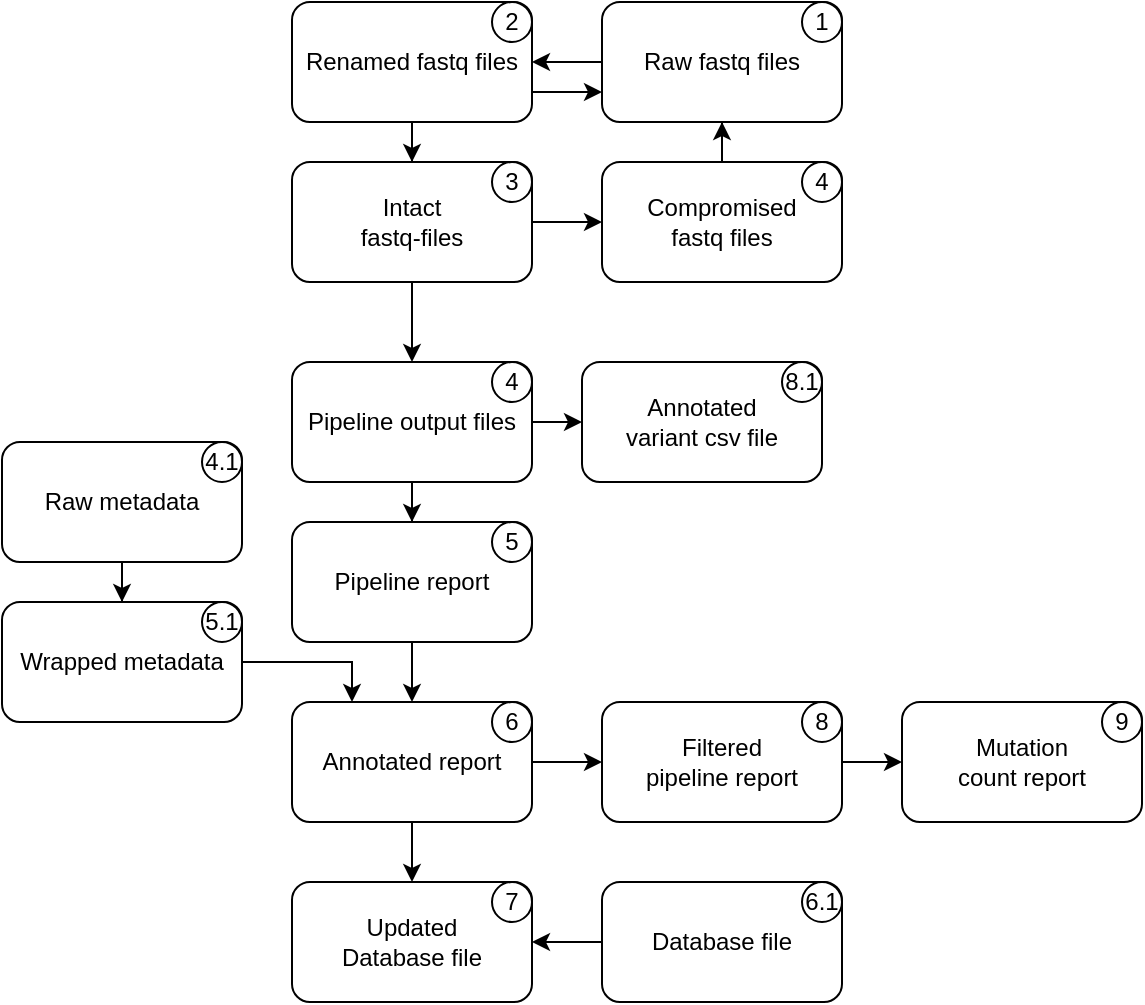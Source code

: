 <mxfile version="20.3.0" type="github">
  <diagram id="-fZA9QrkQrzrABnsWHQr" name="Page-1">
    <mxGraphModel dx="1342" dy="551" grid="1" gridSize="10" guides="1" tooltips="1" connect="1" arrows="1" fold="1" page="1" pageScale="1" pageWidth="850" pageHeight="1100" math="0" shadow="0">
      <root>
        <mxCell id="0" />
        <mxCell id="1" parent="0" />
        <mxCell id="NgFwrWxws-ZB1Rauv6lD-11" value="" style="edgeStyle=orthogonalEdgeStyle;rounded=0;orthogonalLoop=1;jettySize=auto;html=1;" edge="1" parent="1" source="NgFwrWxws-ZB1Rauv6lD-4" target="NgFwrWxws-ZB1Rauv6lD-10">
          <mxGeometry relative="1" as="geometry" />
        </mxCell>
        <mxCell id="NgFwrWxws-ZB1Rauv6lD-4" value="Pipeline report" style="rounded=1;whiteSpace=wrap;html=1;" vertex="1" parent="1">
          <mxGeometry x="185" y="340" width="120" height="60" as="geometry" />
        </mxCell>
        <mxCell id="NgFwrWxws-ZB1Rauv6lD-8" value="" style="edgeStyle=orthogonalEdgeStyle;rounded=0;orthogonalLoop=1;jettySize=auto;html=1;" edge="1" parent="1" source="NgFwrWxws-ZB1Rauv6lD-5" target="NgFwrWxws-ZB1Rauv6lD-6">
          <mxGeometry relative="1" as="geometry" />
        </mxCell>
        <mxCell id="NgFwrWxws-ZB1Rauv6lD-5" value="Raw metadata" style="rounded=1;whiteSpace=wrap;html=1;" vertex="1" parent="1">
          <mxGeometry x="40" y="300" width="120" height="60" as="geometry" />
        </mxCell>
        <mxCell id="NgFwrWxws-ZB1Rauv6lD-13" style="edgeStyle=orthogonalEdgeStyle;rounded=0;orthogonalLoop=1;jettySize=auto;html=1;exitX=1;exitY=0.5;exitDx=0;exitDy=0;entryX=0.25;entryY=0;entryDx=0;entryDy=0;" edge="1" parent="1" source="NgFwrWxws-ZB1Rauv6lD-6" target="NgFwrWxws-ZB1Rauv6lD-10">
          <mxGeometry relative="1" as="geometry" />
        </mxCell>
        <mxCell id="NgFwrWxws-ZB1Rauv6lD-6" value="Wrapped metadata" style="rounded=1;whiteSpace=wrap;html=1;" vertex="1" parent="1">
          <mxGeometry x="40" y="380" width="120" height="60" as="geometry" />
        </mxCell>
        <mxCell id="NgFwrWxws-ZB1Rauv6lD-9" value="" style="edgeStyle=orthogonalEdgeStyle;rounded=0;orthogonalLoop=1;jettySize=auto;html=1;" edge="1" parent="1" source="NgFwrWxws-ZB1Rauv6lD-7" target="NgFwrWxws-ZB1Rauv6lD-4">
          <mxGeometry relative="1" as="geometry" />
        </mxCell>
        <mxCell id="NgFwrWxws-ZB1Rauv6lD-61" value="" style="edgeStyle=orthogonalEdgeStyle;rounded=0;orthogonalLoop=1;jettySize=auto;html=1;" edge="1" parent="1" source="NgFwrWxws-ZB1Rauv6lD-7" target="NgFwrWxws-ZB1Rauv6lD-60">
          <mxGeometry relative="1" as="geometry" />
        </mxCell>
        <mxCell id="NgFwrWxws-ZB1Rauv6lD-7" value="Pipeline output files" style="rounded=1;whiteSpace=wrap;html=1;" vertex="1" parent="1">
          <mxGeometry x="185" y="260" width="120" height="60" as="geometry" />
        </mxCell>
        <mxCell id="NgFwrWxws-ZB1Rauv6lD-18" value="" style="edgeStyle=orthogonalEdgeStyle;rounded=0;orthogonalLoop=1;jettySize=auto;html=1;" edge="1" parent="1" source="NgFwrWxws-ZB1Rauv6lD-10" target="NgFwrWxws-ZB1Rauv6lD-17">
          <mxGeometry relative="1" as="geometry" />
        </mxCell>
        <mxCell id="NgFwrWxws-ZB1Rauv6lD-65" value="" style="edgeStyle=orthogonalEdgeStyle;rounded=0;orthogonalLoop=1;jettySize=auto;html=1;" edge="1" parent="1" source="NgFwrWxws-ZB1Rauv6lD-10" target="NgFwrWxws-ZB1Rauv6lD-48">
          <mxGeometry relative="1" as="geometry" />
        </mxCell>
        <mxCell id="NgFwrWxws-ZB1Rauv6lD-10" value="Annotated report" style="whiteSpace=wrap;html=1;rounded=1;" vertex="1" parent="1">
          <mxGeometry x="185" y="430" width="120" height="60" as="geometry" />
        </mxCell>
        <mxCell id="NgFwrWxws-ZB1Rauv6lD-64" value="" style="edgeStyle=orthogonalEdgeStyle;rounded=0;orthogonalLoop=1;jettySize=auto;html=1;" edge="1" parent="1" source="NgFwrWxws-ZB1Rauv6lD-16" target="NgFwrWxws-ZB1Rauv6lD-17">
          <mxGeometry relative="1" as="geometry" />
        </mxCell>
        <mxCell id="NgFwrWxws-ZB1Rauv6lD-16" value="Database file" style="whiteSpace=wrap;html=1;rounded=1;" vertex="1" parent="1">
          <mxGeometry x="340" y="520" width="120" height="60" as="geometry" />
        </mxCell>
        <mxCell id="NgFwrWxws-ZB1Rauv6lD-17" value="&lt;div&gt;Updated &lt;br&gt;&lt;/div&gt;&lt;div&gt;Database file&lt;/div&gt;" style="whiteSpace=wrap;html=1;rounded=1;" vertex="1" parent="1">
          <mxGeometry x="185" y="520" width="120" height="60" as="geometry" />
        </mxCell>
        <mxCell id="NgFwrWxws-ZB1Rauv6lD-24" value="" style="edgeStyle=orthogonalEdgeStyle;rounded=0;orthogonalLoop=1;jettySize=auto;html=1;" edge="1" parent="1" source="NgFwrWxws-ZB1Rauv6lD-20" target="NgFwrWxws-ZB1Rauv6lD-23">
          <mxGeometry relative="1" as="geometry" />
        </mxCell>
        <mxCell id="NgFwrWxws-ZB1Rauv6lD-30" style="edgeStyle=orthogonalEdgeStyle;rounded=0;orthogonalLoop=1;jettySize=auto;html=1;exitX=1;exitY=0.75;exitDx=0;exitDy=0;entryX=0;entryY=0.75;entryDx=0;entryDy=0;" edge="1" parent="1" source="NgFwrWxws-ZB1Rauv6lD-20" target="NgFwrWxws-ZB1Rauv6lD-21">
          <mxGeometry relative="1" as="geometry" />
        </mxCell>
        <mxCell id="NgFwrWxws-ZB1Rauv6lD-20" value="Renamed fastq files" style="rounded=1;whiteSpace=wrap;html=1;" vertex="1" parent="1">
          <mxGeometry x="185" y="80" width="120" height="60" as="geometry" />
        </mxCell>
        <mxCell id="NgFwrWxws-ZB1Rauv6lD-29" value="" style="edgeStyle=orthogonalEdgeStyle;rounded=0;orthogonalLoop=1;jettySize=auto;html=1;" edge="1" parent="1" source="NgFwrWxws-ZB1Rauv6lD-21" target="NgFwrWxws-ZB1Rauv6lD-20">
          <mxGeometry relative="1" as="geometry" />
        </mxCell>
        <mxCell id="NgFwrWxws-ZB1Rauv6lD-21" value="Raw fastq files" style="rounded=1;whiteSpace=wrap;html=1;" vertex="1" parent="1">
          <mxGeometry x="340" y="80" width="120" height="60" as="geometry" />
        </mxCell>
        <mxCell id="NgFwrWxws-ZB1Rauv6lD-25" value="" style="edgeStyle=orthogonalEdgeStyle;rounded=0;orthogonalLoop=1;jettySize=auto;html=1;" edge="1" parent="1" source="NgFwrWxws-ZB1Rauv6lD-23" target="NgFwrWxws-ZB1Rauv6lD-7">
          <mxGeometry relative="1" as="geometry" />
        </mxCell>
        <mxCell id="NgFwrWxws-ZB1Rauv6lD-28" style="edgeStyle=orthogonalEdgeStyle;rounded=0;orthogonalLoop=1;jettySize=auto;html=1;exitX=1;exitY=0.5;exitDx=0;exitDy=0;entryX=0;entryY=0.5;entryDx=0;entryDy=0;" edge="1" parent="1" source="NgFwrWxws-ZB1Rauv6lD-23" target="NgFwrWxws-ZB1Rauv6lD-27">
          <mxGeometry relative="1" as="geometry" />
        </mxCell>
        <mxCell id="NgFwrWxws-ZB1Rauv6lD-23" value="Intact&lt;br&gt; fastq-files" style="rounded=1;whiteSpace=wrap;html=1;" vertex="1" parent="1">
          <mxGeometry x="185" y="160" width="120" height="60" as="geometry" />
        </mxCell>
        <mxCell id="NgFwrWxws-ZB1Rauv6lD-32" value="" style="edgeStyle=orthogonalEdgeStyle;rounded=0;orthogonalLoop=1;jettySize=auto;html=1;" edge="1" parent="1" source="NgFwrWxws-ZB1Rauv6lD-27" target="NgFwrWxws-ZB1Rauv6lD-21">
          <mxGeometry relative="1" as="geometry" />
        </mxCell>
        <mxCell id="NgFwrWxws-ZB1Rauv6lD-27" value="&lt;div&gt;Compromised &lt;br&gt;&lt;/div&gt;&lt;div&gt;fastq files&lt;/div&gt;" style="rounded=1;whiteSpace=wrap;html=1;" vertex="1" parent="1">
          <mxGeometry x="340" y="160" width="120" height="60" as="geometry" />
        </mxCell>
        <mxCell id="NgFwrWxws-ZB1Rauv6lD-33" value="1" style="ellipse;whiteSpace=wrap;html=1;aspect=fixed;" vertex="1" parent="1">
          <mxGeometry x="440" y="80" width="20" height="20" as="geometry" />
        </mxCell>
        <mxCell id="NgFwrWxws-ZB1Rauv6lD-34" value="2" style="ellipse;whiteSpace=wrap;html=1;aspect=fixed;" vertex="1" parent="1">
          <mxGeometry x="285" y="80" width="20" height="20" as="geometry" />
        </mxCell>
        <mxCell id="NgFwrWxws-ZB1Rauv6lD-35" value="4" style="ellipse;whiteSpace=wrap;html=1;aspect=fixed;" vertex="1" parent="1">
          <mxGeometry x="440" y="160" width="20" height="20" as="geometry" />
        </mxCell>
        <mxCell id="NgFwrWxws-ZB1Rauv6lD-36" value="3" style="ellipse;whiteSpace=wrap;html=1;aspect=fixed;" vertex="1" parent="1">
          <mxGeometry x="285" y="160" width="20" height="20" as="geometry" />
        </mxCell>
        <mxCell id="NgFwrWxws-ZB1Rauv6lD-37" value="4" style="ellipse;whiteSpace=wrap;html=1;aspect=fixed;" vertex="1" parent="1">
          <mxGeometry x="285" y="260" width="20" height="20" as="geometry" />
        </mxCell>
        <mxCell id="NgFwrWxws-ZB1Rauv6lD-38" value="5" style="ellipse;whiteSpace=wrap;html=1;aspect=fixed;" vertex="1" parent="1">
          <mxGeometry x="285" y="340" width="20" height="20" as="geometry" />
        </mxCell>
        <mxCell id="NgFwrWxws-ZB1Rauv6lD-39" value="6" style="ellipse;whiteSpace=wrap;html=1;aspect=fixed;" vertex="1" parent="1">
          <mxGeometry x="285" y="430" width="20" height="20" as="geometry" />
        </mxCell>
        <mxCell id="NgFwrWxws-ZB1Rauv6lD-40" value="6.1" style="ellipse;whiteSpace=wrap;html=1;aspect=fixed;" vertex="1" parent="1">
          <mxGeometry x="440" y="520" width="20" height="20" as="geometry" />
        </mxCell>
        <mxCell id="NgFwrWxws-ZB1Rauv6lD-41" value="&lt;div&gt;4.1&lt;/div&gt;" style="ellipse;whiteSpace=wrap;html=1;aspect=fixed;" vertex="1" parent="1">
          <mxGeometry x="140" y="300" width="20" height="20" as="geometry" />
        </mxCell>
        <mxCell id="NgFwrWxws-ZB1Rauv6lD-42" value="5.1" style="ellipse;whiteSpace=wrap;html=1;aspect=fixed;" vertex="1" parent="1">
          <mxGeometry x="140" y="380" width="20" height="20" as="geometry" />
        </mxCell>
        <mxCell id="NgFwrWxws-ZB1Rauv6lD-43" value="7" style="ellipse;whiteSpace=wrap;html=1;aspect=fixed;" vertex="1" parent="1">
          <mxGeometry x="285" y="520" width="20" height="20" as="geometry" />
        </mxCell>
        <mxCell id="NgFwrWxws-ZB1Rauv6lD-56" value="" style="edgeStyle=orthogonalEdgeStyle;rounded=0;orthogonalLoop=1;jettySize=auto;html=1;" edge="1" parent="1" source="NgFwrWxws-ZB1Rauv6lD-48" target="NgFwrWxws-ZB1Rauv6lD-55">
          <mxGeometry relative="1" as="geometry" />
        </mxCell>
        <mxCell id="NgFwrWxws-ZB1Rauv6lD-48" value="&lt;div&gt;Filtered&lt;/div&gt;&lt;div&gt;pipeline report&lt;br&gt;&lt;/div&gt;" style="rounded=1;whiteSpace=wrap;html=1;" vertex="1" parent="1">
          <mxGeometry x="340" y="430" width="120" height="60" as="geometry" />
        </mxCell>
        <mxCell id="NgFwrWxws-ZB1Rauv6lD-49" value="8" style="ellipse;whiteSpace=wrap;html=1;aspect=fixed;" vertex="1" parent="1">
          <mxGeometry x="440" y="430" width="20" height="20" as="geometry" />
        </mxCell>
        <mxCell id="NgFwrWxws-ZB1Rauv6lD-55" value="Mutation&lt;br&gt;count report" style="rounded=1;whiteSpace=wrap;html=1;" vertex="1" parent="1">
          <mxGeometry x="490" y="430" width="120" height="60" as="geometry" />
        </mxCell>
        <mxCell id="NgFwrWxws-ZB1Rauv6lD-58" value="9" style="ellipse;whiteSpace=wrap;html=1;aspect=fixed;" vertex="1" parent="1">
          <mxGeometry x="590" y="430" width="20" height="20" as="geometry" />
        </mxCell>
        <mxCell id="NgFwrWxws-ZB1Rauv6lD-60" value="&lt;div&gt;Annotated &lt;br&gt;variant csv file&lt;br&gt;&lt;/div&gt;" style="whiteSpace=wrap;html=1;rounded=1;" vertex="1" parent="1">
          <mxGeometry x="330" y="260" width="120" height="60" as="geometry" />
        </mxCell>
        <mxCell id="NgFwrWxws-ZB1Rauv6lD-62" value="8.1" style="ellipse;whiteSpace=wrap;html=1;aspect=fixed;" vertex="1" parent="1">
          <mxGeometry x="430" y="260" width="20" height="20" as="geometry" />
        </mxCell>
      </root>
    </mxGraphModel>
  </diagram>
</mxfile>
